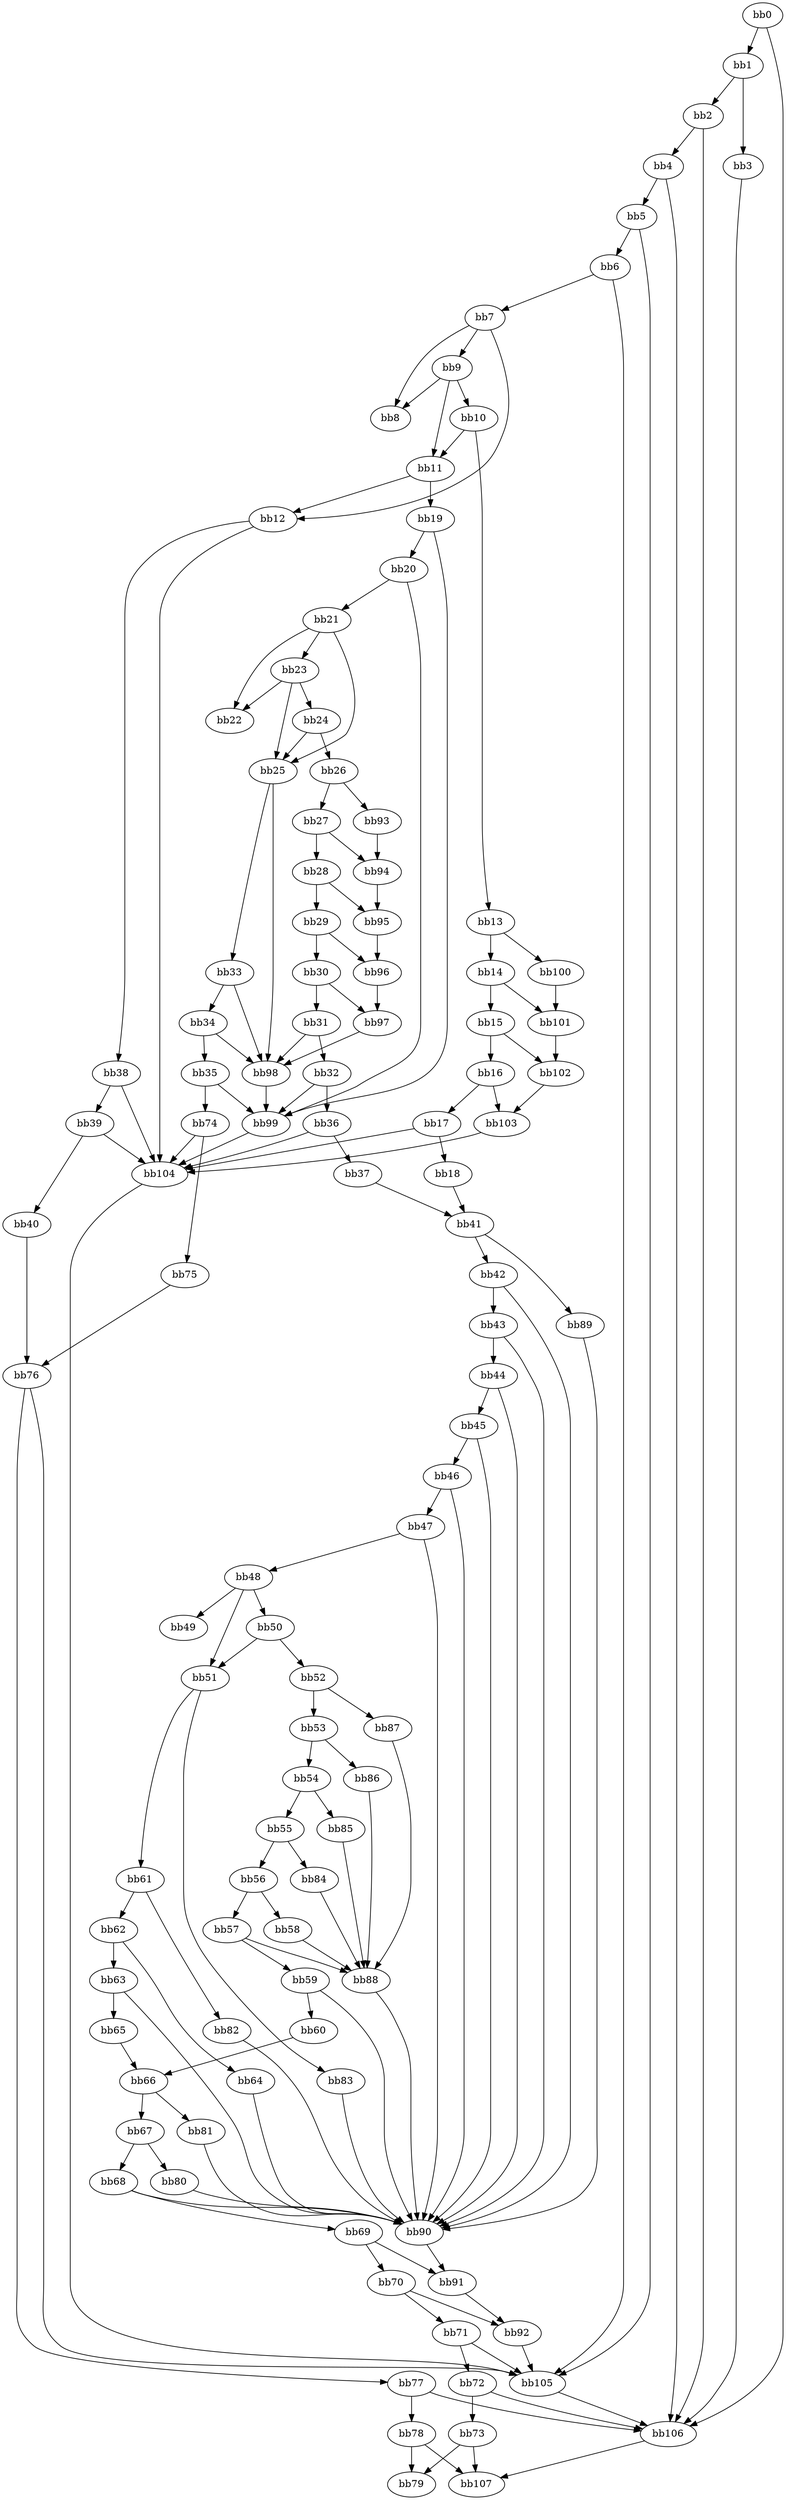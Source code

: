 digraph {
    0 [ label = "bb0\l" ]
    1 [ label = "bb1\l" ]
    2 [ label = "bb2\l" ]
    3 [ label = "bb3\l" ]
    4 [ label = "bb4\l" ]
    5 [ label = "bb5\l" ]
    6 [ label = "bb6\l" ]
    7 [ label = "bb7\l" ]
    8 [ label = "bb8\l" ]
    9 [ label = "bb9\l" ]
    10 [ label = "bb10\l" ]
    11 [ label = "bb11\l" ]
    12 [ label = "bb12\l" ]
    13 [ label = "bb13\l" ]
    14 [ label = "bb14\l" ]
    15 [ label = "bb15\l" ]
    16 [ label = "bb16\l" ]
    17 [ label = "bb17\l" ]
    18 [ label = "bb18\l" ]
    19 [ label = "bb19\l" ]
    20 [ label = "bb20\l" ]
    21 [ label = "bb21\l" ]
    22 [ label = "bb22\l" ]
    23 [ label = "bb23\l" ]
    24 [ label = "bb24\l" ]
    25 [ label = "bb25\l" ]
    26 [ label = "bb26\l" ]
    27 [ label = "bb27\l" ]
    28 [ label = "bb28\l" ]
    29 [ label = "bb29\l" ]
    30 [ label = "bb30\l" ]
    31 [ label = "bb31\l" ]
    32 [ label = "bb32\l" ]
    33 [ label = "bb33\l" ]
    34 [ label = "bb34\l" ]
    35 [ label = "bb35\l" ]
    36 [ label = "bb36\l" ]
    37 [ label = "bb37\l" ]
    38 [ label = "bb38\l" ]
    39 [ label = "bb39\l" ]
    40 [ label = "bb40\l" ]
    41 [ label = "bb41\l" ]
    42 [ label = "bb42\l" ]
    43 [ label = "bb43\l" ]
    44 [ label = "bb44\l" ]
    45 [ label = "bb45\l" ]
    46 [ label = "bb46\l" ]
    47 [ label = "bb47\l" ]
    48 [ label = "bb48\l" ]
    49 [ label = "bb49\l" ]
    50 [ label = "bb50\l" ]
    51 [ label = "bb51\l" ]
    52 [ label = "bb52\l" ]
    53 [ label = "bb53\l" ]
    54 [ label = "bb54\l" ]
    55 [ label = "bb55\l" ]
    56 [ label = "bb56\l" ]
    57 [ label = "bb57\l" ]
    58 [ label = "bb58\l" ]
    59 [ label = "bb59\l" ]
    60 [ label = "bb60\l" ]
    61 [ label = "bb61\l" ]
    62 [ label = "bb62\l" ]
    63 [ label = "bb63\l" ]
    64 [ label = "bb64\l" ]
    65 [ label = "bb65\l" ]
    66 [ label = "bb66\l" ]
    67 [ label = "bb67\l" ]
    68 [ label = "bb68\l" ]
    69 [ label = "bb69\l" ]
    70 [ label = "bb70\l" ]
    71 [ label = "bb71\l" ]
    72 [ label = "bb72\l" ]
    73 [ label = "bb73\l" ]
    74 [ label = "bb74\l" ]
    75 [ label = "bb75\l" ]
    76 [ label = "bb76\l" ]
    77 [ label = "bb77\l" ]
    78 [ label = "bb78\l" ]
    79 [ label = "bb79\l" ]
    80 [ label = "bb80\l" ]
    81 [ label = "bb81\l" ]
    82 [ label = "bb82\l" ]
    83 [ label = "bb83\l" ]
    84 [ label = "bb84\l" ]
    85 [ label = "bb85\l" ]
    86 [ label = "bb86\l" ]
    87 [ label = "bb87\l" ]
    88 [ label = "bb88\l" ]
    89 [ label = "bb89\l" ]
    90 [ label = "bb90\l" ]
    91 [ label = "bb91\l" ]
    92 [ label = "bb92\l" ]
    93 [ label = "bb93\l" ]
    94 [ label = "bb94\l" ]
    95 [ label = "bb95\l" ]
    96 [ label = "bb96\l" ]
    97 [ label = "bb97\l" ]
    98 [ label = "bb98\l" ]
    99 [ label = "bb99\l" ]
    100 [ label = "bb100\l" ]
    101 [ label = "bb101\l" ]
    102 [ label = "bb102\l" ]
    103 [ label = "bb103\l" ]
    104 [ label = "bb104\l" ]
    105 [ label = "bb105\l" ]
    106 [ label = "bb106\l" ]
    107 [ label = "bb107\l" ]
    0 -> 1 [ ]
    0 -> 106 [ ]
    1 -> 2 [ ]
    1 -> 3 [ ]
    2 -> 4 [ ]
    2 -> 106 [ ]
    3 -> 106 [ ]
    4 -> 5 [ ]
    4 -> 106 [ ]
    5 -> 6 [ ]
    5 -> 105 [ ]
    6 -> 7 [ ]
    6 -> 105 [ ]
    7 -> 8 [ ]
    7 -> 9 [ ]
    7 -> 12 [ ]
    9 -> 8 [ ]
    9 -> 10 [ ]
    9 -> 11 [ ]
    10 -> 11 [ ]
    10 -> 13 [ ]
    11 -> 12 [ ]
    11 -> 19 [ ]
    12 -> 38 [ ]
    12 -> 104 [ ]
    13 -> 14 [ ]
    13 -> 100 [ ]
    14 -> 15 [ ]
    14 -> 101 [ ]
    15 -> 16 [ ]
    15 -> 102 [ ]
    16 -> 17 [ ]
    16 -> 103 [ ]
    17 -> 18 [ ]
    17 -> 104 [ ]
    18 -> 41 [ ]
    19 -> 20 [ ]
    19 -> 99 [ ]
    20 -> 21 [ ]
    20 -> 99 [ ]
    21 -> 22 [ ]
    21 -> 23 [ ]
    21 -> 25 [ ]
    23 -> 22 [ ]
    23 -> 24 [ ]
    23 -> 25 [ ]
    24 -> 25 [ ]
    24 -> 26 [ ]
    25 -> 33 [ ]
    25 -> 98 [ ]
    26 -> 27 [ ]
    26 -> 93 [ ]
    27 -> 28 [ ]
    27 -> 94 [ ]
    28 -> 29 [ ]
    28 -> 95 [ ]
    29 -> 30 [ ]
    29 -> 96 [ ]
    30 -> 31 [ ]
    30 -> 97 [ ]
    31 -> 32 [ ]
    31 -> 98 [ ]
    32 -> 36 [ ]
    32 -> 99 [ ]
    33 -> 34 [ ]
    33 -> 98 [ ]
    34 -> 35 [ ]
    34 -> 98 [ ]
    35 -> 74 [ ]
    35 -> 99 [ ]
    36 -> 37 [ ]
    36 -> 104 [ ]
    37 -> 41 [ ]
    38 -> 39 [ ]
    38 -> 104 [ ]
    39 -> 40 [ ]
    39 -> 104 [ ]
    40 -> 76 [ ]
    41 -> 42 [ ]
    41 -> 89 [ ]
    42 -> 43 [ ]
    42 -> 90 [ ]
    43 -> 44 [ ]
    43 -> 90 [ ]
    44 -> 45 [ ]
    44 -> 90 [ ]
    45 -> 46 [ ]
    45 -> 90 [ ]
    46 -> 47 [ ]
    46 -> 90 [ ]
    47 -> 48 [ ]
    47 -> 90 [ ]
    48 -> 49 [ ]
    48 -> 50 [ ]
    48 -> 51 [ ]
    50 -> 51 [ ]
    50 -> 52 [ ]
    51 -> 61 [ ]
    51 -> 83 [ ]
    52 -> 53 [ ]
    52 -> 87 [ ]
    53 -> 54 [ ]
    53 -> 86 [ ]
    54 -> 55 [ ]
    54 -> 85 [ ]
    55 -> 56 [ ]
    55 -> 84 [ ]
    56 -> 57 [ ]
    56 -> 58 [ ]
    57 -> 59 [ ]
    57 -> 88 [ ]
    58 -> 88 [ ]
    59 -> 60 [ ]
    59 -> 90 [ ]
    60 -> 66 [ ]
    61 -> 62 [ ]
    61 -> 82 [ ]
    62 -> 63 [ ]
    62 -> 64 [ ]
    63 -> 65 [ ]
    63 -> 90 [ ]
    64 -> 90 [ ]
    65 -> 66 [ ]
    66 -> 67 [ ]
    66 -> 81 [ ]
    67 -> 68 [ ]
    67 -> 80 [ ]
    68 -> 69 [ ]
    68 -> 90 [ ]
    69 -> 70 [ ]
    69 -> 91 [ ]
    70 -> 71 [ ]
    70 -> 92 [ ]
    71 -> 72 [ ]
    71 -> 105 [ ]
    72 -> 73 [ ]
    72 -> 106 [ ]
    73 -> 79 [ ]
    73 -> 107 [ ]
    74 -> 75 [ ]
    74 -> 104 [ ]
    75 -> 76 [ ]
    76 -> 77 [ ]
    76 -> 105 [ ]
    77 -> 78 [ ]
    77 -> 106 [ ]
    78 -> 79 [ ]
    78 -> 107 [ ]
    80 -> 90 [ ]
    81 -> 90 [ ]
    82 -> 90 [ ]
    83 -> 90 [ ]
    84 -> 88 [ ]
    85 -> 88 [ ]
    86 -> 88 [ ]
    87 -> 88 [ ]
    88 -> 90 [ ]
    89 -> 90 [ ]
    90 -> 91 [ ]
    91 -> 92 [ ]
    92 -> 105 [ ]
    93 -> 94 [ ]
    94 -> 95 [ ]
    95 -> 96 [ ]
    96 -> 97 [ ]
    97 -> 98 [ ]
    98 -> 99 [ ]
    99 -> 104 [ ]
    100 -> 101 [ ]
    101 -> 102 [ ]
    102 -> 103 [ ]
    103 -> 104 [ ]
    104 -> 105 [ ]
    105 -> 106 [ ]
    106 -> 107 [ ]
}

